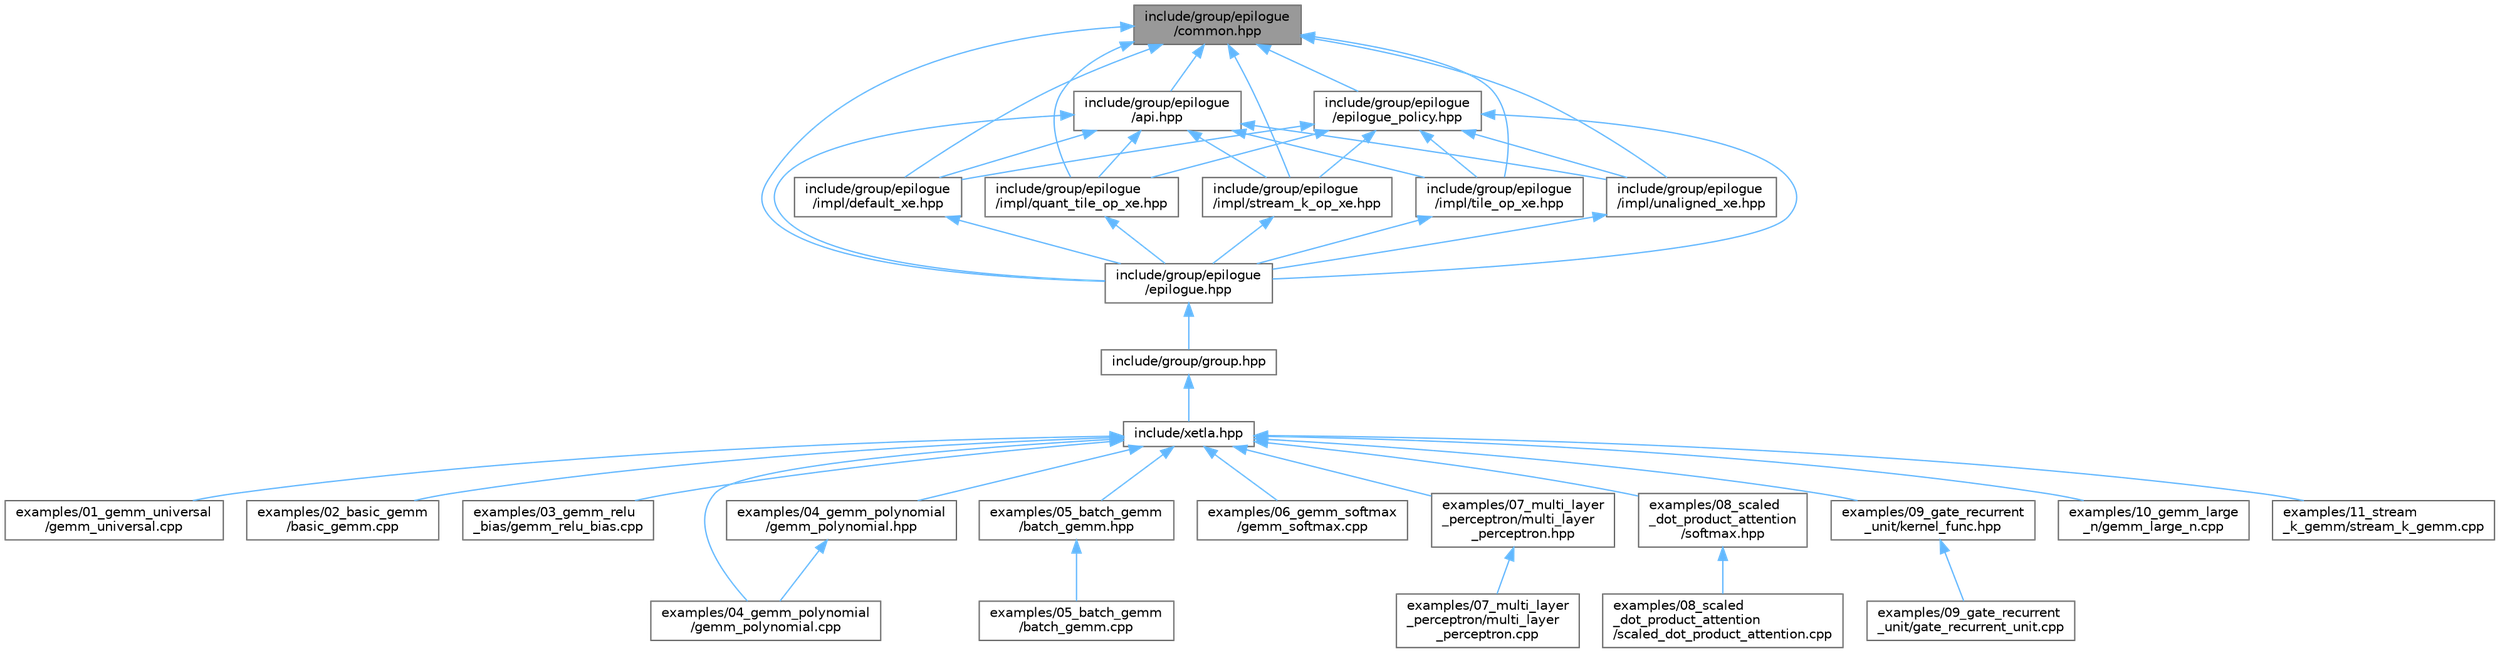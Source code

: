 digraph "include/group/epilogue/common.hpp"
{
 // LATEX_PDF_SIZE
  bgcolor="transparent";
  edge [fontname=Helvetica,fontsize=10,labelfontname=Helvetica,labelfontsize=10];
  node [fontname=Helvetica,fontsize=10,shape=box,height=0.2,width=0.4];
  Node1 [id="Node000001",label="include/group/epilogue\l/common.hpp",height=0.2,width=0.4,color="gray40", fillcolor="grey60", style="filled", fontcolor="black",tooltip="C++ API."];
  Node1 -> Node2 [id="edge1_Node000001_Node000002",dir="back",color="steelblue1",style="solid",tooltip=" "];
  Node2 [id="Node000002",label="include/group/epilogue\l/api.hpp",height=0.2,width=0.4,color="grey40", fillcolor="white", style="filled",URL="$group_2epilogue_2api_8hpp.html",tooltip="C++ API."];
  Node2 -> Node3 [id="edge2_Node000002_Node000003",dir="back",color="steelblue1",style="solid",tooltip=" "];
  Node3 [id="Node000003",label="include/group/epilogue\l/epilogue.hpp",height=0.2,width=0.4,color="grey40", fillcolor="white", style="filled",URL="$epilogue_8hpp.html",tooltip="C++ API."];
  Node3 -> Node4 [id="edge3_Node000003_Node000004",dir="back",color="steelblue1",style="solid",tooltip=" "];
  Node4 [id="Node000004",label="include/group/group.hpp",height=0.2,width=0.4,color="grey40", fillcolor="white", style="filled",URL="$group_2group_8hpp.html",tooltip="C++ API."];
  Node4 -> Node5 [id="edge4_Node000004_Node000005",dir="back",color="steelblue1",style="solid",tooltip=" "];
  Node5 [id="Node000005",label="include/xetla.hpp",height=0.2,width=0.4,color="grey40", fillcolor="white", style="filled",URL="$xetla_8hpp.html",tooltip="C++ API."];
  Node5 -> Node6 [id="edge5_Node000005_Node000006",dir="back",color="steelblue1",style="solid",tooltip=" "];
  Node6 [id="Node000006",label="examples/01_gemm_universal\l/gemm_universal.cpp",height=0.2,width=0.4,color="grey40", fillcolor="white", style="filled",URL="$gemm__universal_8cpp.html",tooltip=" "];
  Node5 -> Node7 [id="edge6_Node000005_Node000007",dir="back",color="steelblue1",style="solid",tooltip=" "];
  Node7 [id="Node000007",label="examples/02_basic_gemm\l/basic_gemm.cpp",height=0.2,width=0.4,color="grey40", fillcolor="white", style="filled",URL="$basic__gemm_8cpp.html",tooltip=" "];
  Node5 -> Node8 [id="edge7_Node000005_Node000008",dir="back",color="steelblue1",style="solid",tooltip=" "];
  Node8 [id="Node000008",label="examples/03_gemm_relu\l_bias/gemm_relu_bias.cpp",height=0.2,width=0.4,color="grey40", fillcolor="white", style="filled",URL="$gemm__relu__bias_8cpp.html",tooltip=" "];
  Node5 -> Node9 [id="edge8_Node000005_Node000009",dir="back",color="steelblue1",style="solid",tooltip=" "];
  Node9 [id="Node000009",label="examples/04_gemm_polynomial\l/gemm_polynomial.cpp",height=0.2,width=0.4,color="grey40", fillcolor="white", style="filled",URL="$gemm__polynomial_8cpp.html",tooltip=" "];
  Node5 -> Node10 [id="edge9_Node000005_Node000010",dir="back",color="steelblue1",style="solid",tooltip=" "];
  Node10 [id="Node000010",label="examples/04_gemm_polynomial\l/gemm_polynomial.hpp",height=0.2,width=0.4,color="grey40", fillcolor="white", style="filled",URL="$gemm__polynomial_8hpp.html",tooltip=" "];
  Node10 -> Node9 [id="edge10_Node000010_Node000009",dir="back",color="steelblue1",style="solid",tooltip=" "];
  Node5 -> Node11 [id="edge11_Node000005_Node000011",dir="back",color="steelblue1",style="solid",tooltip=" "];
  Node11 [id="Node000011",label="examples/05_batch_gemm\l/batch_gemm.hpp",height=0.2,width=0.4,color="grey40", fillcolor="white", style="filled",URL="$batch__gemm_8hpp.html",tooltip="C++ API."];
  Node11 -> Node12 [id="edge12_Node000011_Node000012",dir="back",color="steelblue1",style="solid",tooltip=" "];
  Node12 [id="Node000012",label="examples/05_batch_gemm\l/batch_gemm.cpp",height=0.2,width=0.4,color="grey40", fillcolor="white", style="filled",URL="$batch__gemm_8cpp.html",tooltip=" "];
  Node5 -> Node13 [id="edge13_Node000005_Node000013",dir="back",color="steelblue1",style="solid",tooltip=" "];
  Node13 [id="Node000013",label="examples/06_gemm_softmax\l/gemm_softmax.cpp",height=0.2,width=0.4,color="grey40", fillcolor="white", style="filled",URL="$gemm__softmax_8cpp.html",tooltip=" "];
  Node5 -> Node14 [id="edge14_Node000005_Node000014",dir="back",color="steelblue1",style="solid",tooltip=" "];
  Node14 [id="Node000014",label="examples/07_multi_layer\l_perceptron/multi_layer\l_perceptron.hpp",height=0.2,width=0.4,color="grey40", fillcolor="white", style="filled",URL="$multi__layer__perceptron_8hpp.html",tooltip="C++ API."];
  Node14 -> Node15 [id="edge15_Node000014_Node000015",dir="back",color="steelblue1",style="solid",tooltip=" "];
  Node15 [id="Node000015",label="examples/07_multi_layer\l_perceptron/multi_layer\l_perceptron.cpp",height=0.2,width=0.4,color="grey40", fillcolor="white", style="filled",URL="$multi__layer__perceptron_8cpp.html",tooltip=" "];
  Node5 -> Node16 [id="edge16_Node000005_Node000016",dir="back",color="steelblue1",style="solid",tooltip=" "];
  Node16 [id="Node000016",label="examples/08_scaled\l_dot_product_attention\l/softmax.hpp",height=0.2,width=0.4,color="grey40", fillcolor="white", style="filled",URL="$examples_208__scaled__dot__product__attention_2softmax_8hpp.html",tooltip=" "];
  Node16 -> Node17 [id="edge17_Node000016_Node000017",dir="back",color="steelblue1",style="solid",tooltip=" "];
  Node17 [id="Node000017",label="examples/08_scaled\l_dot_product_attention\l/scaled_dot_product_attention.cpp",height=0.2,width=0.4,color="grey40", fillcolor="white", style="filled",URL="$scaled__dot__product__attention_8cpp.html",tooltip=" "];
  Node5 -> Node18 [id="edge18_Node000005_Node000018",dir="back",color="steelblue1",style="solid",tooltip=" "];
  Node18 [id="Node000018",label="examples/09_gate_recurrent\l_unit/kernel_func.hpp",height=0.2,width=0.4,color="grey40", fillcolor="white", style="filled",URL="$kernel__func_8hpp.html",tooltip=" "];
  Node18 -> Node19 [id="edge19_Node000018_Node000019",dir="back",color="steelblue1",style="solid",tooltip=" "];
  Node19 [id="Node000019",label="examples/09_gate_recurrent\l_unit/gate_recurrent_unit.cpp",height=0.2,width=0.4,color="grey40", fillcolor="white", style="filled",URL="$gate__recurrent__unit_8cpp.html",tooltip=" "];
  Node5 -> Node20 [id="edge20_Node000005_Node000020",dir="back",color="steelblue1",style="solid",tooltip=" "];
  Node20 [id="Node000020",label="examples/10_gemm_large\l_n/gemm_large_n.cpp",height=0.2,width=0.4,color="grey40", fillcolor="white", style="filled",URL="$gemm__large__n_8cpp.html",tooltip=" "];
  Node5 -> Node21 [id="edge21_Node000005_Node000021",dir="back",color="steelblue1",style="solid",tooltip=" "];
  Node21 [id="Node000021",label="examples/11_stream\l_k_gemm/stream_k_gemm.cpp",height=0.2,width=0.4,color="grey40", fillcolor="white", style="filled",URL="$stream__k__gemm_8cpp.html",tooltip=" "];
  Node2 -> Node22 [id="edge22_Node000002_Node000022",dir="back",color="steelblue1",style="solid",tooltip=" "];
  Node22 [id="Node000022",label="include/group/epilogue\l/impl/default_xe.hpp",height=0.2,width=0.4,color="grey40", fillcolor="white", style="filled",URL="$group_2epilogue_2impl_2default__xe_8hpp.html",tooltip="C++ API."];
  Node22 -> Node3 [id="edge23_Node000022_Node000003",dir="back",color="steelblue1",style="solid",tooltip=" "];
  Node2 -> Node23 [id="edge24_Node000002_Node000023",dir="back",color="steelblue1",style="solid",tooltip=" "];
  Node23 [id="Node000023",label="include/group/epilogue\l/impl/quant_tile_op_xe.hpp",height=0.2,width=0.4,color="grey40", fillcolor="white", style="filled",URL="$quant__tile__op__xe_8hpp.html",tooltip="C++ API."];
  Node23 -> Node3 [id="edge25_Node000023_Node000003",dir="back",color="steelblue1",style="solid",tooltip=" "];
  Node2 -> Node24 [id="edge26_Node000002_Node000024",dir="back",color="steelblue1",style="solid",tooltip=" "];
  Node24 [id="Node000024",label="include/group/epilogue\l/impl/stream_k_op_xe.hpp",height=0.2,width=0.4,color="grey40", fillcolor="white", style="filled",URL="$stream__k__op__xe_8hpp.html",tooltip="C++ API."];
  Node24 -> Node3 [id="edge27_Node000024_Node000003",dir="back",color="steelblue1",style="solid",tooltip=" "];
  Node2 -> Node25 [id="edge28_Node000002_Node000025",dir="back",color="steelblue1",style="solid",tooltip=" "];
  Node25 [id="Node000025",label="include/group/epilogue\l/impl/tile_op_xe.hpp",height=0.2,width=0.4,color="grey40", fillcolor="white", style="filled",URL="$tile__op__xe_8hpp.html",tooltip="C++ API."];
  Node25 -> Node3 [id="edge29_Node000025_Node000003",dir="back",color="steelblue1",style="solid",tooltip=" "];
  Node2 -> Node26 [id="edge30_Node000002_Node000026",dir="back",color="steelblue1",style="solid",tooltip=" "];
  Node26 [id="Node000026",label="include/group/epilogue\l/impl/unaligned_xe.hpp",height=0.2,width=0.4,color="grey40", fillcolor="white", style="filled",URL="$unaligned__xe_8hpp.html",tooltip="C++ API."];
  Node26 -> Node3 [id="edge31_Node000026_Node000003",dir="back",color="steelblue1",style="solid",tooltip=" "];
  Node1 -> Node3 [id="edge32_Node000001_Node000003",dir="back",color="steelblue1",style="solid",tooltip=" "];
  Node1 -> Node27 [id="edge33_Node000001_Node000027",dir="back",color="steelblue1",style="solid",tooltip=" "];
  Node27 [id="Node000027",label="include/group/epilogue\l/epilogue_policy.hpp",height=0.2,width=0.4,color="grey40", fillcolor="white", style="filled",URL="$epilogue__policy_8hpp.html",tooltip="C++ API."];
  Node27 -> Node3 [id="edge34_Node000027_Node000003",dir="back",color="steelblue1",style="solid",tooltip=" "];
  Node27 -> Node22 [id="edge35_Node000027_Node000022",dir="back",color="steelblue1",style="solid",tooltip=" "];
  Node27 -> Node23 [id="edge36_Node000027_Node000023",dir="back",color="steelblue1",style="solid",tooltip=" "];
  Node27 -> Node24 [id="edge37_Node000027_Node000024",dir="back",color="steelblue1",style="solid",tooltip=" "];
  Node27 -> Node25 [id="edge38_Node000027_Node000025",dir="back",color="steelblue1",style="solid",tooltip=" "];
  Node27 -> Node26 [id="edge39_Node000027_Node000026",dir="back",color="steelblue1",style="solid",tooltip=" "];
  Node1 -> Node22 [id="edge40_Node000001_Node000022",dir="back",color="steelblue1",style="solid",tooltip=" "];
  Node1 -> Node23 [id="edge41_Node000001_Node000023",dir="back",color="steelblue1",style="solid",tooltip=" "];
  Node1 -> Node24 [id="edge42_Node000001_Node000024",dir="back",color="steelblue1",style="solid",tooltip=" "];
  Node1 -> Node25 [id="edge43_Node000001_Node000025",dir="back",color="steelblue1",style="solid",tooltip=" "];
  Node1 -> Node26 [id="edge44_Node000001_Node000026",dir="back",color="steelblue1",style="solid",tooltip=" "];
}
